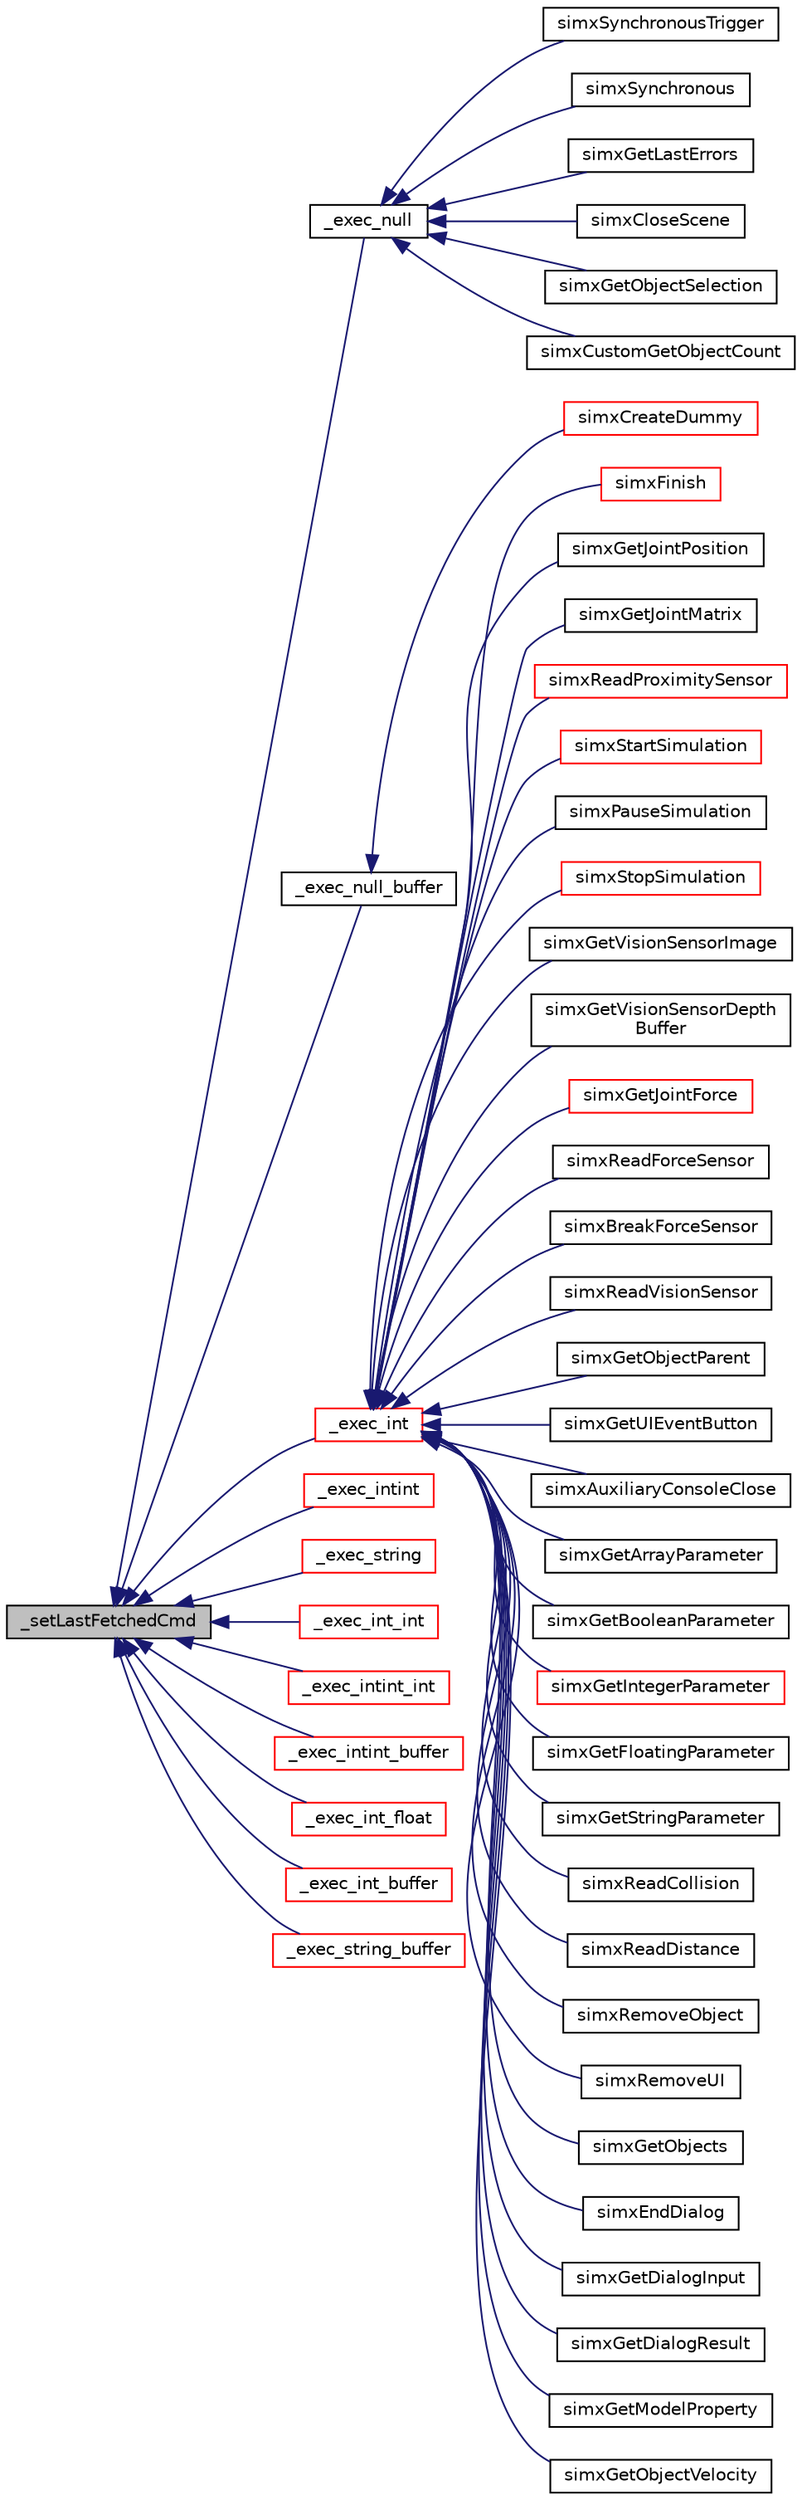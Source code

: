 digraph "_setLastFetchedCmd"
{
  edge [fontname="Helvetica",fontsize="10",labelfontname="Helvetica",labelfontsize="10"];
  node [fontname="Helvetica",fontsize="10",shape=record];
  rankdir="LR";
  Node1 [label="_setLastFetchedCmd",height=0.2,width=0.4,color="black", fillcolor="grey75", style="filled" fontcolor="black"];
  Node1 -> Node2 [dir="back",color="midnightblue",fontsize="10",style="solid"];
  Node2 [label="_exec_null",height=0.2,width=0.4,color="black", fillcolor="white", style="filled",URL="$ext_api_8c.html#aa4d6e3e9f9ac23ef988b261edd0f1e7f"];
  Node2 -> Node3 [dir="back",color="midnightblue",fontsize="10",style="solid"];
  Node3 [label="simxSynchronousTrigger",height=0.2,width=0.4,color="black", fillcolor="white", style="filled",URL="$ext_api_8h.html#af09861c15a7b5017d37807def9529f12"];
  Node2 -> Node4 [dir="back",color="midnightblue",fontsize="10",style="solid"];
  Node4 [label="simxSynchronous",height=0.2,width=0.4,color="black", fillcolor="white", style="filled",URL="$ext_api_8h.html#a0a80c37ef777948657a62b728d9431df"];
  Node2 -> Node5 [dir="back",color="midnightblue",fontsize="10",style="solid"];
  Node5 [label="simxGetLastErrors",height=0.2,width=0.4,color="black", fillcolor="white", style="filled",URL="$ext_api_8h.html#a265b9b6d5f02dc1ef8d3f456de6ba14f"];
  Node2 -> Node6 [dir="back",color="midnightblue",fontsize="10",style="solid"];
  Node6 [label="simxCloseScene",height=0.2,width=0.4,color="black", fillcolor="white", style="filled",URL="$ext_api_8h.html#a5be48e4f55358dc8d590b4a5dbc5d40a"];
  Node2 -> Node7 [dir="back",color="midnightblue",fontsize="10",style="solid"];
  Node7 [label="simxGetObjectSelection",height=0.2,width=0.4,color="black", fillcolor="white", style="filled",URL="$ext_api_8h.html#a54a1782a88e76582bea326066d52ee36"];
  Node2 -> Node8 [dir="back",color="midnightblue",fontsize="10",style="solid"];
  Node8 [label="simxCustomGetObjectCount",height=0.2,width=0.4,color="black", fillcolor="white", style="filled",URL="$ext_api_custom_8h.html#a6b8e3e5248f60b265adfbaf84df5e314"];
  Node1 -> Node9 [dir="back",color="midnightblue",fontsize="10",style="solid"];
  Node9 [label="_exec_null_buffer",height=0.2,width=0.4,color="black", fillcolor="white", style="filled",URL="$ext_api_8c.html#a6e5bbe1e829dc2e96f74de0273e580fd"];
  Node9 -> Node10 [dir="back",color="midnightblue",fontsize="10",style="solid"];
  Node10 [label="simxCreateDummy",height=0.2,width=0.4,color="red", fillcolor="white", style="filled",URL="$ext_api_8h.html#a82649f82fdb3aeab83e5de1be27975a2"];
  Node1 -> Node11 [dir="back",color="midnightblue",fontsize="10",style="solid"];
  Node11 [label="_exec_int",height=0.2,width=0.4,color="red", fillcolor="white", style="filled",URL="$ext_api_8c.html#a3f9fac4b9f89024076034ffa70db1116"];
  Node11 -> Node12 [dir="back",color="midnightblue",fontsize="10",style="solid"];
  Node12 [label="simxFinish",height=0.2,width=0.4,color="red", fillcolor="white", style="filled",URL="$ext_api_8h.html#a1ef5e6857ae562f0e910d471ea683202"];
  Node11 -> Node13 [dir="back",color="midnightblue",fontsize="10",style="solid"];
  Node13 [label="simxGetJointPosition",height=0.2,width=0.4,color="black", fillcolor="white", style="filled",URL="$ext_api_8h.html#a3f77419c65e658adf82752d4f51532df"];
  Node11 -> Node14 [dir="back",color="midnightblue",fontsize="10",style="solid"];
  Node14 [label="simxGetJointMatrix",height=0.2,width=0.4,color="black", fillcolor="white", style="filled",URL="$ext_api_8h.html#a551f5c252fd6bece0b31a961346c5e86"];
  Node11 -> Node15 [dir="back",color="midnightblue",fontsize="10",style="solid"];
  Node15 [label="simxReadProximitySensor",height=0.2,width=0.4,color="red", fillcolor="white", style="filled",URL="$ext_api_8h.html#a9b28fe7f6137f494fe70c99b9a921293"];
  Node11 -> Node16 [dir="back",color="midnightblue",fontsize="10",style="solid"];
  Node16 [label="simxStartSimulation",height=0.2,width=0.4,color="red", fillcolor="white", style="filled",URL="$ext_api_8h.html#a0a5aaad500ed97992f72d6b6b18b90ed"];
  Node11 -> Node17 [dir="back",color="midnightblue",fontsize="10",style="solid"];
  Node17 [label="simxPauseSimulation",height=0.2,width=0.4,color="black", fillcolor="white", style="filled",URL="$ext_api_8h.html#aa26c076bd8b7220e5986f40567b0a243"];
  Node11 -> Node18 [dir="back",color="midnightblue",fontsize="10",style="solid"];
  Node18 [label="simxStopSimulation",height=0.2,width=0.4,color="red", fillcolor="white", style="filled",URL="$ext_api_8h.html#aba781c23bfffe69b4e130e9be69239b8"];
  Node11 -> Node19 [dir="back",color="midnightblue",fontsize="10",style="solid"];
  Node19 [label="simxGetVisionSensorImage",height=0.2,width=0.4,color="black", fillcolor="white", style="filled",URL="$ext_api_8h.html#a33cfd89cf377ea515f697732b535e143"];
  Node11 -> Node20 [dir="back",color="midnightblue",fontsize="10",style="solid"];
  Node20 [label="simxGetVisionSensorDepth\lBuffer",height=0.2,width=0.4,color="black", fillcolor="white", style="filled",URL="$ext_api_8h.html#a7c25ae520b92031fa3fbcc20092f7685"];
  Node11 -> Node21 [dir="back",color="midnightblue",fontsize="10",style="solid"];
  Node21 [label="simxGetJointForce",height=0.2,width=0.4,color="red", fillcolor="white", style="filled",URL="$ext_api_8h.html#a3bbd74b44a592d70fc94822e74017f4c"];
  Node11 -> Node22 [dir="back",color="midnightblue",fontsize="10",style="solid"];
  Node22 [label="simxReadForceSensor",height=0.2,width=0.4,color="black", fillcolor="white", style="filled",URL="$ext_api_8h.html#ace3ba1e1784863e91b612eedc8f68c6a"];
  Node11 -> Node23 [dir="back",color="midnightblue",fontsize="10",style="solid"];
  Node23 [label="simxBreakForceSensor",height=0.2,width=0.4,color="black", fillcolor="white", style="filled",URL="$ext_api_8h.html#ac0b1a57075a8031b5b460ba8e50affff"];
  Node11 -> Node24 [dir="back",color="midnightblue",fontsize="10",style="solid"];
  Node24 [label="simxReadVisionSensor",height=0.2,width=0.4,color="black", fillcolor="white", style="filled",URL="$ext_api_8h.html#a89f81d7d0d27a9c502458e4b310b414b"];
  Node11 -> Node25 [dir="back",color="midnightblue",fontsize="10",style="solid"];
  Node25 [label="simxGetObjectParent",height=0.2,width=0.4,color="black", fillcolor="white", style="filled",URL="$ext_api_8h.html#abd1a9c53eced33331711762ff304fd58"];
  Node11 -> Node26 [dir="back",color="midnightblue",fontsize="10",style="solid"];
  Node26 [label="simxGetUIEventButton",height=0.2,width=0.4,color="black", fillcolor="white", style="filled",URL="$ext_api_8h.html#ad77400e7086119a6c2fa82227dd4d73a"];
  Node11 -> Node27 [dir="back",color="midnightblue",fontsize="10",style="solid"];
  Node27 [label="simxAuxiliaryConsoleClose",height=0.2,width=0.4,color="black", fillcolor="white", style="filled",URL="$ext_api_8h.html#aeecb5e8eecc5515d62c58ede99949db1"];
  Node11 -> Node28 [dir="back",color="midnightblue",fontsize="10",style="solid"];
  Node28 [label="simxGetArrayParameter",height=0.2,width=0.4,color="black", fillcolor="white", style="filled",URL="$ext_api_8h.html#a25383da895441191ebb6395799d0c940"];
  Node11 -> Node29 [dir="back",color="midnightblue",fontsize="10",style="solid"];
  Node29 [label="simxGetBooleanParameter",height=0.2,width=0.4,color="black", fillcolor="white", style="filled",URL="$ext_api_8h.html#aa0bca449fec3a0a926c03483ee515009"];
  Node11 -> Node30 [dir="back",color="midnightblue",fontsize="10",style="solid"];
  Node30 [label="simxGetIntegerParameter",height=0.2,width=0.4,color="red", fillcolor="white", style="filled",URL="$ext_api_8h.html#ad09000e94182744bce4c408dc00b2775"];
  Node11 -> Node31 [dir="back",color="midnightblue",fontsize="10",style="solid"];
  Node31 [label="simxGetFloatingParameter",height=0.2,width=0.4,color="black", fillcolor="white", style="filled",URL="$ext_api_8h.html#a2b0c867e34e487f208d24d8b034e29e9"];
  Node11 -> Node32 [dir="back",color="midnightblue",fontsize="10",style="solid"];
  Node32 [label="simxGetStringParameter",height=0.2,width=0.4,color="black", fillcolor="white", style="filled",URL="$ext_api_8h.html#a675f71f1e8a8216aa9eb62459cd79eea"];
  Node11 -> Node33 [dir="back",color="midnightblue",fontsize="10",style="solid"];
  Node33 [label="simxReadCollision",height=0.2,width=0.4,color="black", fillcolor="white", style="filled",URL="$ext_api_8h.html#a7a043b50b10c706144f5feca70ee0ff3"];
  Node11 -> Node34 [dir="back",color="midnightblue",fontsize="10",style="solid"];
  Node34 [label="simxReadDistance",height=0.2,width=0.4,color="black", fillcolor="white", style="filled",URL="$ext_api_8h.html#ab90ecb33d809b9cc76fa3d705ed27ef4"];
  Node11 -> Node35 [dir="back",color="midnightblue",fontsize="10",style="solid"];
  Node35 [label="simxRemoveObject",height=0.2,width=0.4,color="black", fillcolor="white", style="filled",URL="$ext_api_8h.html#a1d80e223044e1e3f5439c168cf02d744"];
  Node11 -> Node36 [dir="back",color="midnightblue",fontsize="10",style="solid"];
  Node36 [label="simxRemoveUI",height=0.2,width=0.4,color="black", fillcolor="white", style="filled",URL="$ext_api_8h.html#a1d223af40c6754cb5d0b6dd272edc4a5"];
  Node11 -> Node37 [dir="back",color="midnightblue",fontsize="10",style="solid"];
  Node37 [label="simxGetObjects",height=0.2,width=0.4,color="black", fillcolor="white", style="filled",URL="$ext_api_8h.html#af16a2c26c4b5efc3dbab4d48304a3731"];
  Node11 -> Node38 [dir="back",color="midnightblue",fontsize="10",style="solid"];
  Node38 [label="simxEndDialog",height=0.2,width=0.4,color="black", fillcolor="white", style="filled",URL="$ext_api_8h.html#acbfb40d4da2c95f611a6efd3bf30c167"];
  Node11 -> Node39 [dir="back",color="midnightblue",fontsize="10",style="solid"];
  Node39 [label="simxGetDialogInput",height=0.2,width=0.4,color="black", fillcolor="white", style="filled",URL="$ext_api_8h.html#a3ff9ba67be6ae25b7d0b87f60832b736"];
  Node11 -> Node40 [dir="back",color="midnightblue",fontsize="10",style="solid"];
  Node40 [label="simxGetDialogResult",height=0.2,width=0.4,color="black", fillcolor="white", style="filled",URL="$ext_api_8h.html#a8122b1484ab783c453079ff2c118a510"];
  Node11 -> Node41 [dir="back",color="midnightblue",fontsize="10",style="solid"];
  Node41 [label="simxGetModelProperty",height=0.2,width=0.4,color="black", fillcolor="white", style="filled",URL="$ext_api_8h.html#af2c70dd81635aebb4abe524f934eb986"];
  Node11 -> Node42 [dir="back",color="midnightblue",fontsize="10",style="solid"];
  Node42 [label="simxGetObjectVelocity",height=0.2,width=0.4,color="black", fillcolor="white", style="filled",URL="$ext_api_8h.html#a0a3bf42bac51f9d1a3f53bc93607c0fc"];
  Node1 -> Node43 [dir="back",color="midnightblue",fontsize="10",style="solid"];
  Node43 [label="_exec_intint",height=0.2,width=0.4,color="red", fillcolor="white", style="filled",URL="$ext_api_8c.html#a08086a57ef343cf270d0ce254755f9b1"];
  Node1 -> Node44 [dir="back",color="midnightblue",fontsize="10",style="solid"];
  Node44 [label="_exec_string",height=0.2,width=0.4,color="red", fillcolor="white", style="filled",URL="$ext_api_8c.html#a8ed61bf56ec0a97663d58839033c3b8d"];
  Node1 -> Node45 [dir="back",color="midnightblue",fontsize="10",style="solid"];
  Node45 [label="_exec_int_int",height=0.2,width=0.4,color="red", fillcolor="white", style="filled",URL="$ext_api_8c.html#ac38cf11e1170dd061d6755bd73012edf"];
  Node1 -> Node46 [dir="back",color="midnightblue",fontsize="10",style="solid"];
  Node46 [label="_exec_intint_int",height=0.2,width=0.4,color="red", fillcolor="white", style="filled",URL="$ext_api_8c.html#a6c24b4d2c4ef060907e00d52fb7eba93"];
  Node1 -> Node47 [dir="back",color="midnightblue",fontsize="10",style="solid"];
  Node47 [label="_exec_intint_buffer",height=0.2,width=0.4,color="red", fillcolor="white", style="filled",URL="$ext_api_8c.html#a913a1086f779eb53fe8c012cc6aad3df"];
  Node1 -> Node48 [dir="back",color="midnightblue",fontsize="10",style="solid"];
  Node48 [label="_exec_int_float",height=0.2,width=0.4,color="red", fillcolor="white", style="filled",URL="$ext_api_8c.html#a4d1f15efbb05ebc04a8431b0f47dfe97"];
  Node1 -> Node49 [dir="back",color="midnightblue",fontsize="10",style="solid"];
  Node49 [label="_exec_int_buffer",height=0.2,width=0.4,color="red", fillcolor="white", style="filled",URL="$ext_api_8c.html#aa45d3ce06ddc5671219e14edde3e8c1a"];
  Node1 -> Node50 [dir="back",color="midnightblue",fontsize="10",style="solid"];
  Node50 [label="_exec_string_buffer",height=0.2,width=0.4,color="red", fillcolor="white", style="filled",URL="$ext_api_8c.html#adb74c31832d3e7bb70c0df25a2f724f5"];
}
